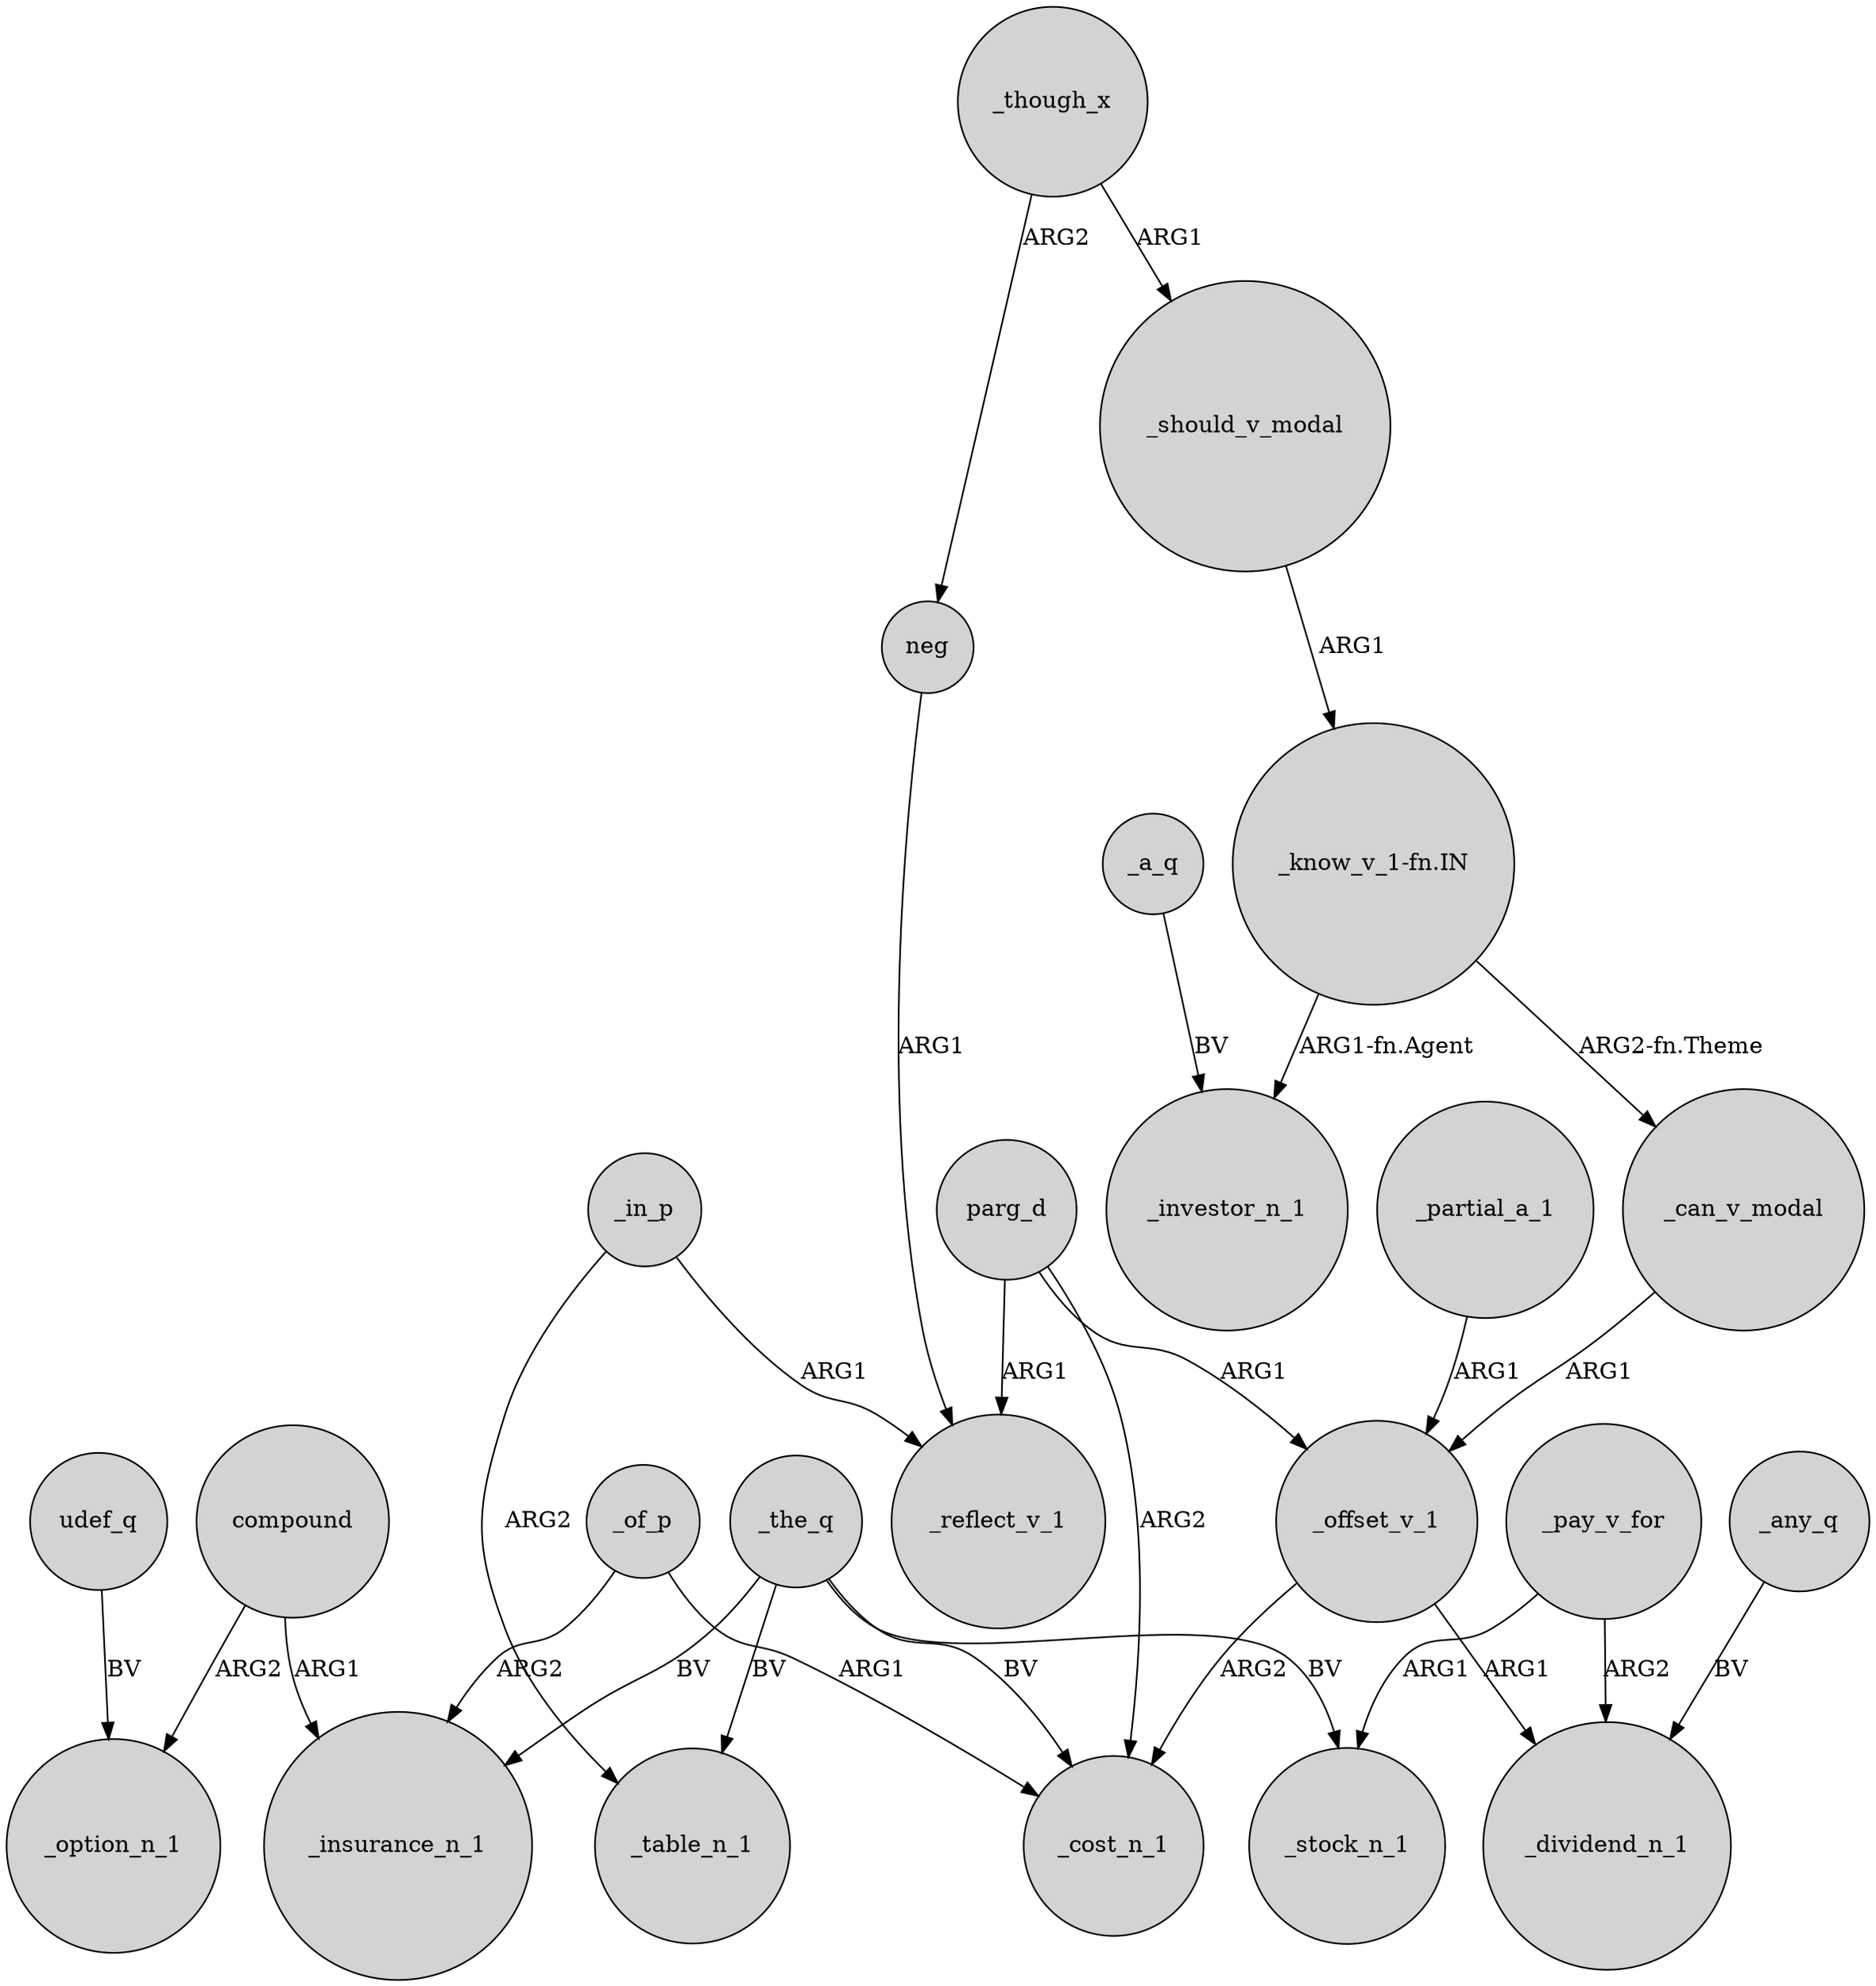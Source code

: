 digraph {
	node [shape=circle style=filled]
	compound -> _insurance_n_1 [label=ARG1]
	_the_q -> _insurance_n_1 [label=BV]
	udef_q -> _option_n_1 [label=BV]
	_the_q -> _stock_n_1 [label=BV]
	_pay_v_for -> _dividend_n_1 [label=ARG2]
	_any_q -> _dividend_n_1 [label=BV]
	_though_x -> neg [label=ARG2]
	_the_q -> _table_n_1 [label=BV]
	"_know_v_1-fn.IN" -> _can_v_modal [label="ARG2-fn.Theme"]
	_partial_a_1 -> _offset_v_1 [label=ARG1]
	_pay_v_for -> _stock_n_1 [label=ARG1]
	_should_v_modal -> "_know_v_1-fn.IN" [label=ARG1]
	_in_p -> _table_n_1 [label=ARG2]
	_can_v_modal -> _offset_v_1 [label=ARG1]
	parg_d -> _cost_n_1 [label=ARG2]
	_the_q -> _cost_n_1 [label=BV]
	_of_p -> _cost_n_1 [label=ARG1]
	compound -> _option_n_1 [label=ARG2]
	parg_d -> _reflect_v_1 [label=ARG1]
	_offset_v_1 -> _cost_n_1 [label=ARG2]
	neg -> _reflect_v_1 [label=ARG1]
	_in_p -> _reflect_v_1 [label=ARG1]
	_though_x -> _should_v_modal [label=ARG1]
	_a_q -> _investor_n_1 [label=BV]
	parg_d -> _offset_v_1 [label=ARG1]
	_offset_v_1 -> _dividend_n_1 [label=ARG1]
	_of_p -> _insurance_n_1 [label=ARG2]
	"_know_v_1-fn.IN" -> _investor_n_1 [label="ARG1-fn.Agent"]
}
